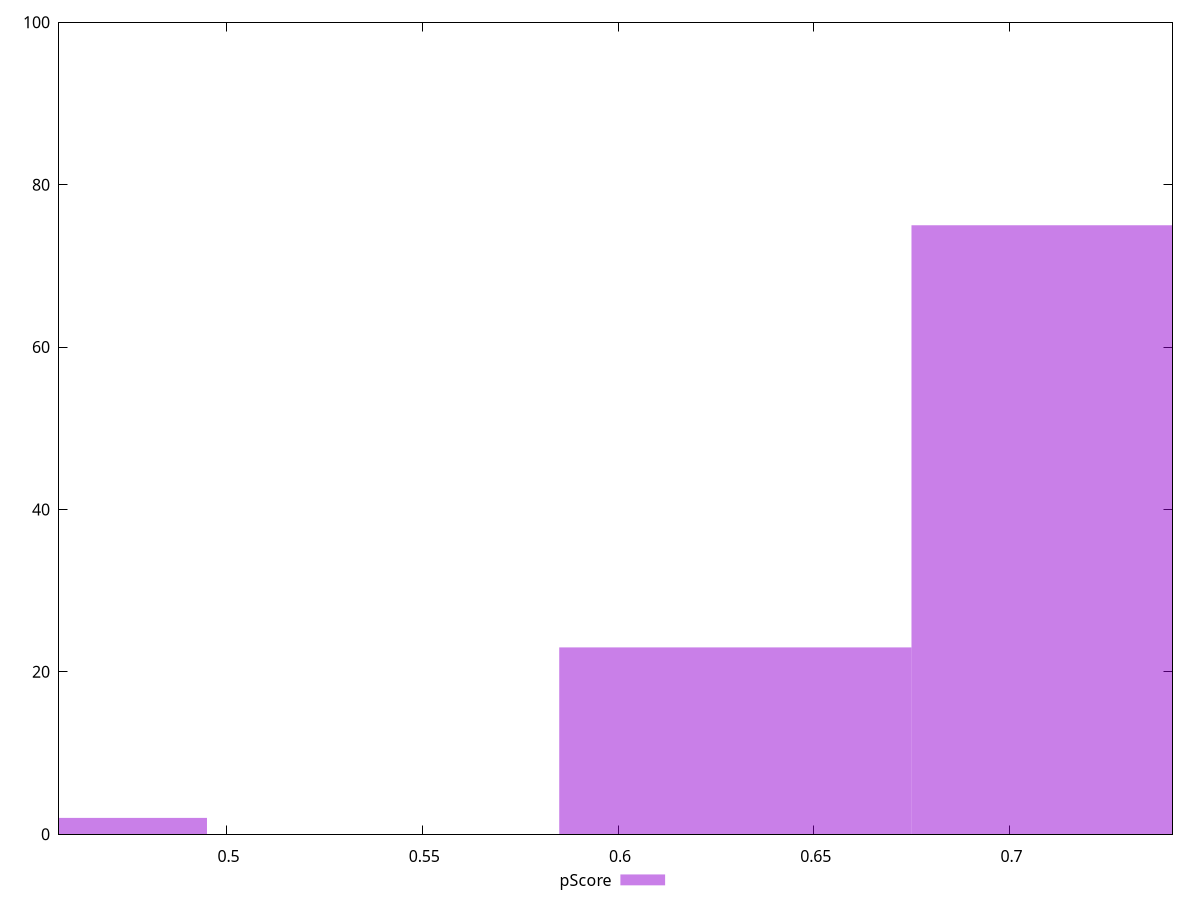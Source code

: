 reset

$pScore <<EOF
0.4499855066955155 2
0.7199768107128248 75
0.6299797093737217 23
EOF

set key outside below
set boxwidth 0.0899971013391031
set xrange [0.4571764705882353:0.7416666666666667]
set yrange [0:100]
set trange [0:100]
set style fill transparent solid 0.5 noborder
set terminal svg size 640, 490 enhanced background rgb 'white'
set output "report_00017_2021-02-10T15-08-03.406Z/render-blocking-resources/samples/pages+cached+noadtech/pScore/histogram.svg"

plot $pScore title "pScore" with boxes

reset
